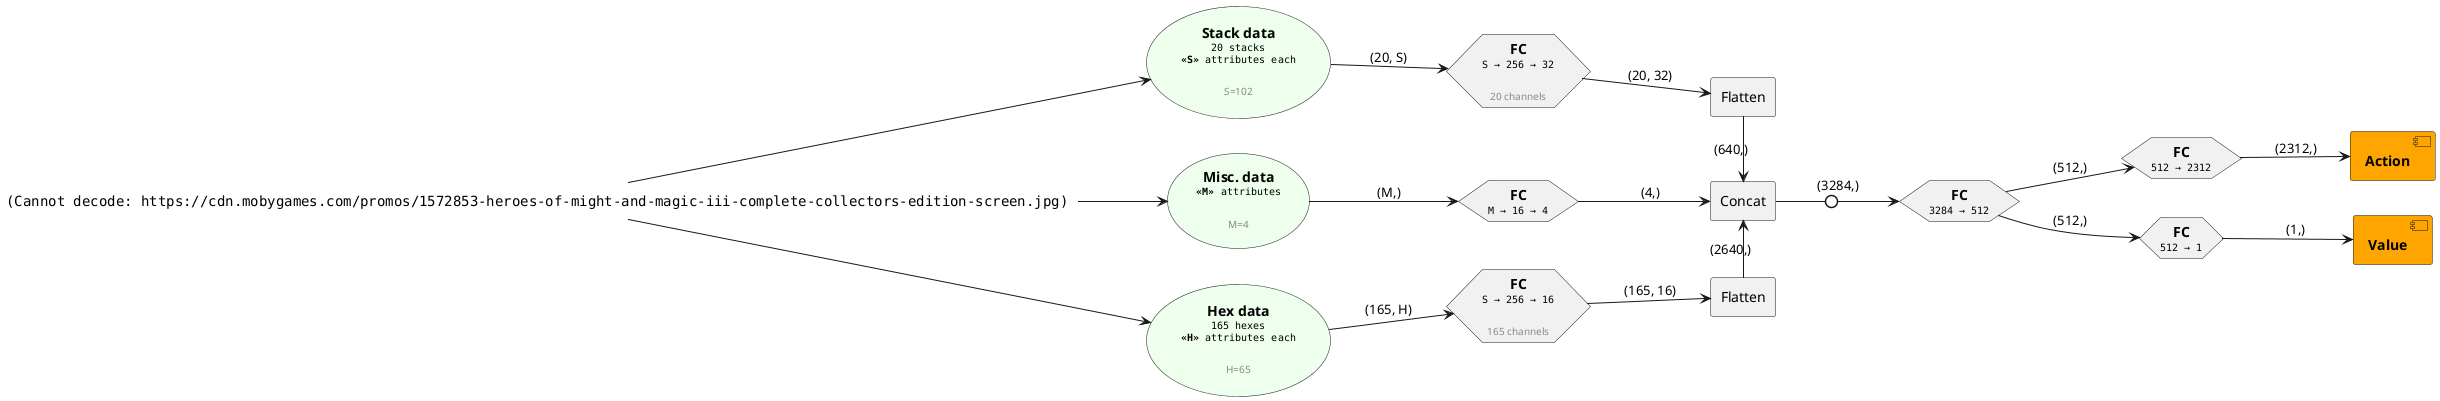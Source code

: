@startuml "arch-vcmi-fullyconv"
left to right direction

skinparam defaultTextAlignment center
skinparam NoteTextAlignment left

<style>
Usecase {
  BackGroundColor #efe
}


</style>

'''
''' Utility functions
'''

!function $replace($txt, $search, $repl)
  !$replaced = ""
  !while %strpos($txt, $search) >= 0
    !$position = %strpos($txt, $search)
    !$replaced = $replaced + %substr($txt, 0, $position) + $repl
    !$txt = %substr($txt, $position + %strlen($search))
  !endwhile
  !return $replaced + $txt
!endfunction

' Wraps each line of $txt within $open and $close
' Example:
'   $tagged_text("<color:red>", "two\nlines", "</color>")
'   => "<color:red>two</color>\n<color:red>lines</color>")"
!function $tagged_text($open, $txt, $close) return $open + $replace($txt, "\n", $close+"\n"+$open) + $close

!function $node_text($name) return $tagged_text("<b>", $name, "</b>")
!function $node_text($name, $desc) return $node_text($name)+"\n"+$tagged_text("<font:monospaced><size:10>", $desc, "</size></font>")
!function $node_text($name, $desc, $txt) return $node_text($name, $desc)+"\n\n"+$tagged_text("<color:888><size:10>", $txt, "</size></color>")

'''
''' Node types
'''

' Data
!procedure $Data($id, $name)
  Usecase $id as "$node_text($name)"
!endprocedure

!procedure $Data($id, $name, $desc)
  Usecase $id as "$node_text($name, $desc)"
!endprocedure

!procedure $Data($id, $name, $desc, $txt)
  Usecase $id as "$node_text($name, $desc, $txt)"
!endprocedure

' FC (FC)
!procedure $FC($id, $name, $desc)
  Hexagon $id as "$node_text($name, $desc)"
!endprocedure
!procedure $FC($id, $name, $desc, $txt)
  Hexagon $id as "$node_text($name, $desc, $txt)"
!endprocedure

' Transformer
!procedure $Transformer($id, $name, $desc)
  Queue $id as "$node_text($name, $desc)"
!endprocedure
!procedure $Transformer($id, $name, $desc, $txt)
  Queue $id as "$node_text($name, $desc, $txt)"
!endprocedure

' Convolution
!procedure $Convolution($id, $name, $desc)
  Node $id as "$node_text($name, $desc)"
!endprocedure
!procedure $Convolution($id, $name, $desc, $txt)
  Node $id as "$node_text($name, $desc, $txt)"
!endprocedure

' Output
!procedure $Output($id, $name)
  Component $id as "$node_text($name)" #orange
!endprocedure

!procedure $Output($id, $name, $desc)
  Component $id as "$node_text($name, $desc)" #orange
!endprocedure

' Condition
!procedure $Condition($id, $name)
  Boundary $id as "$node_text($name)"
!endprocedure

!procedure $Condition($id, $name, $desc)
  Boundary $id as "$node_text($name, $desc)"
!endprocedure

' Reshape
!procedure $Reshape($id)
  Control $id as " "
!endprocedure

' Activation
!procedure $Activation($id, $name)
  Action $id as "$name"
!endprocedure

' Sum / Mean / etc.
!procedure $Op($id, $name)
  Agent $id as "$name"
!endprocedure
!procedure $Op($id, $name, $txt)
  ' Agent $id as "$node_text($name, "", $txt)"
  Agent $id as "$name\n$tagged_text("<color:888><size:10>", $txt, "</size></color>")"
!endprocedure

' Link
!procedure $Link($a, $b, $dim)
  $a --> $b : " $dim "
!endprocedure
!procedure $Link($a, $b, $dim, $txt)
  ' The newline causes a bug where the 1st line appears
  ' on the top-left side
  ' ...but it looks better that way
  $a --> $b : " $dim "\n$txt
!endprocedure

' Link
!procedure $LinkAct($a, $b, $dim)
  $a -0-> $b : " $dim "
!endprocedure
!procedure $LinkAct($a, $b, $dim, $txt)
  ' The newline causes a bug where the 1st line appears
  ' on the top-left side
  ' ...but it looks better that way
  $a -0-> $b : " $dim "\n$txt
!endprocedure

' Image
!procedure $Image($id, $scale, $url)
  Label $id as "<img:"$url"{scale=$scale}>"
!endprocedure

' title "wwwwwwwwwwwwwwwwwwwwwwwwwwwwwwwwwwwwwwwwwwwwwwwwwwwwwwwwwwwwwwwwwwwwwwwwwwwwwwww"
' left to right direction

$Image(state, 0.25, "https://cdn.mobygames.com/promos/1572853-heroes-of-might-and-magic-iii-complete-collectors-edition-screen.jpg")
$Data(obs_stacks, "Stack data", "20 stacks\n**<<S>>** attributes each", "S=102")
$Data(obs_hexes, "Hex data", "165 hexes\n**<<H>>** attributes each", "H=65")
$Data(obs_misc, "Misc. data", "**<<M>>** attributes", "M=4")
$Link(state, obs_stacks, "")
$Link(state, obs_hexes, "")
$Link(state, obs_misc, "")

$FC(fc_stacks, "FC", "S → 256 → 32", "20 channels")
$FC(fc_hexes, "FC", "S → 256 → 16", "165 channels")
$FC(fc_misc, "FC", "M → 16 → 4")
$Link(obs_misc, fc_misc, "(M,)")
$Link(obs_hexes, fc_hexes, "(165, H)")
$Link(obs_stacks, fc_stacks, "(20, S)")

$Op(flatten_hexes, "Flatten")
$Op(flatten_stacks, "Flatten")
$Link(fc_hexes, flatten_hexes, "(165, 16)")
$Link(fc_stacks, flatten_stacks, "(20, 32)")

$Op(concat, "Concat")

concat <- flatten_hexes : (2640,)
flatten_stacks -> concat : (640,)
$Link(fc_misc, concat, "(4,)")

$FC(mlp0, "FC", "3284 → 512")
$LinkAct(concat, mlp0, "(3284,)")
$FC(action_mlp, "FC", "512 → 2312")
$Link(mlp0, action_mlp, "(512,)")
$FC(value_mlp, "FC", "512 → 1")
$Link(mlp0, value_mlp, "(512,)")

$Output(action, "Action")
$Link(action_mlp, action, "(2312,)")

$Output(value, "Value")
$Link(value_mlp, value, "(1,)")

@enduml

